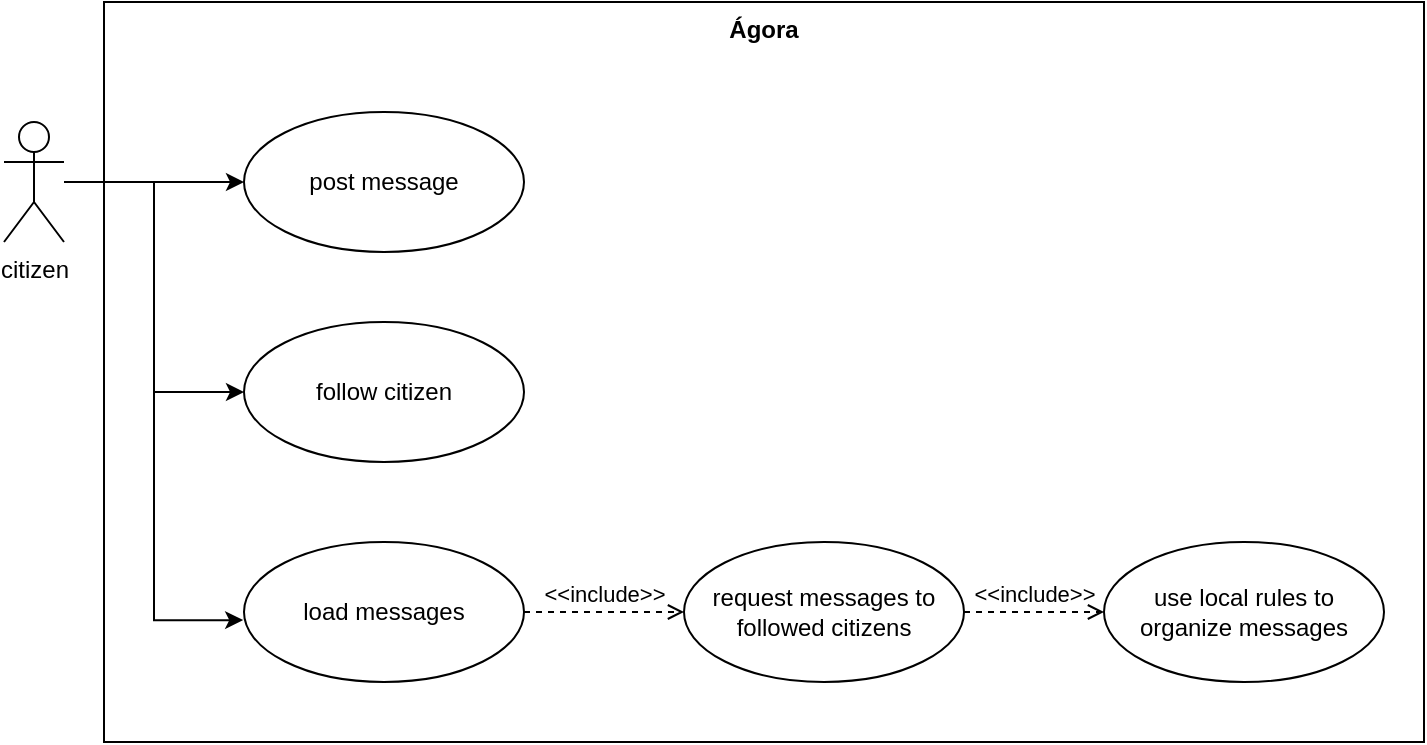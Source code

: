 <mxfile version="17.1.3"><diagram id="pkzfCVqO4uEjkZnA6RYn" name="Page-1"><mxGraphModel dx="1951" dy="550" grid="1" gridSize="10" guides="1" tooltips="1" connect="1" arrows="1" fold="1" page="1" pageScale="1" pageWidth="827" pageHeight="1169" math="0" shadow="0"><root><mxCell id="0"/><mxCell id="1" parent="0"/><mxCell id="m8kiekkZ_Ji7NUmhBc_F-3" value="Ágora" style="shape=rect;html=1;verticalAlign=top;fontStyle=1;whiteSpace=wrap;align=center;" parent="1" vertex="1"><mxGeometry x="-740" y="30" width="660" height="370" as="geometry"/></mxCell><mxCell id="m8kiekkZ_Ji7NUmhBc_F-8" style="edgeStyle=orthogonalEdgeStyle;rounded=0;orthogonalLoop=1;jettySize=auto;html=1;" parent="1" source="m8kiekkZ_Ji7NUmhBc_F-1" target="m8kiekkZ_Ji7NUmhBc_F-6" edge="1"><mxGeometry relative="1" as="geometry"/></mxCell><mxCell id="m8kiekkZ_Ji7NUmhBc_F-10" style="edgeStyle=orthogonalEdgeStyle;rounded=0;orthogonalLoop=1;jettySize=auto;html=1;entryX=0;entryY=0.5;entryDx=0;entryDy=0;" parent="1" source="m8kiekkZ_Ji7NUmhBc_F-1" target="m8kiekkZ_Ji7NUmhBc_F-9" edge="1"><mxGeometry relative="1" as="geometry"/></mxCell><mxCell id="m8kiekkZ_Ji7NUmhBc_F-13" style="edgeStyle=orthogonalEdgeStyle;rounded=0;orthogonalLoop=1;jettySize=auto;html=1;entryX=-0.003;entryY=0.558;entryDx=0;entryDy=0;entryPerimeter=0;" parent="1" source="m8kiekkZ_Ji7NUmhBc_F-1" target="m8kiekkZ_Ji7NUmhBc_F-11" edge="1"><mxGeometry relative="1" as="geometry"/></mxCell><mxCell id="m8kiekkZ_Ji7NUmhBc_F-1" value="citizen" style="shape=umlActor;verticalLabelPosition=bottom;verticalAlign=top;html=1;outlineConnect=0;" parent="1" vertex="1"><mxGeometry x="-790" y="90" width="30" height="60" as="geometry"/></mxCell><mxCell id="m8kiekkZ_Ji7NUmhBc_F-6" value="post message" style="ellipse;whiteSpace=wrap;html=1;" parent="1" vertex="1"><mxGeometry x="-670" y="85" width="140" height="70" as="geometry"/></mxCell><mxCell id="m8kiekkZ_Ji7NUmhBc_F-9" value="follow citizen" style="ellipse;whiteSpace=wrap;html=1;" parent="1" vertex="1"><mxGeometry x="-670" y="190" width="140" height="70" as="geometry"/></mxCell><mxCell id="m8kiekkZ_Ji7NUmhBc_F-11" value="load messages" style="ellipse;whiteSpace=wrap;html=1;" parent="1" vertex="1"><mxGeometry x="-670" y="300" width="140" height="70" as="geometry"/></mxCell><mxCell id="m8kiekkZ_Ji7NUmhBc_F-14" value="request messages to followed citizens" style="ellipse;whiteSpace=wrap;html=1;" parent="1" vertex="1"><mxGeometry x="-450" y="300" width="140" height="70" as="geometry"/></mxCell><mxCell id="m8kiekkZ_Ji7NUmhBc_F-15" value="&amp;lt;&amp;lt;include&amp;gt;&amp;gt;" style="edgeStyle=none;html=1;endArrow=open;verticalAlign=bottom;dashed=1;labelBackgroundColor=none;rounded=0;exitX=1;exitY=0.5;exitDx=0;exitDy=0;entryX=0;entryY=0.5;entryDx=0;entryDy=0;" parent="1" source="m8kiekkZ_Ji7NUmhBc_F-11" target="m8kiekkZ_Ji7NUmhBc_F-14" edge="1"><mxGeometry width="160" relative="1" as="geometry"><mxPoint x="-630" y="430" as="sourcePoint"/><mxPoint x="-470" y="430" as="targetPoint"/></mxGeometry></mxCell><mxCell id="m8kiekkZ_Ji7NUmhBc_F-17" value="use local rules to organize messages" style="ellipse;whiteSpace=wrap;html=1;" parent="1" vertex="1"><mxGeometry x="-240" y="300" width="140" height="70" as="geometry"/></mxCell><mxCell id="m8kiekkZ_Ji7NUmhBc_F-18" value="&amp;lt;&amp;lt;include&amp;gt;&amp;gt;" style="edgeStyle=none;html=1;endArrow=open;verticalAlign=bottom;dashed=1;labelBackgroundColor=none;rounded=0;exitX=1;exitY=0.5;exitDx=0;exitDy=0;entryX=0;entryY=0.5;entryDx=0;entryDy=0;" parent="1" source="m8kiekkZ_Ji7NUmhBc_F-14" target="m8kiekkZ_Ji7NUmhBc_F-17" edge="1"><mxGeometry width="160" relative="1" as="geometry"><mxPoint x="-520.0" y="345" as="sourcePoint"/><mxPoint x="-440.0" y="345" as="targetPoint"/></mxGeometry></mxCell></root></mxGraphModel></diagram></mxfile>